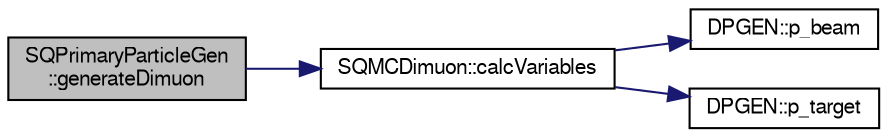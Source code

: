 digraph "SQPrimaryParticleGen::generateDimuon"
{
  bgcolor="transparent";
  edge [fontname="FreeSans",fontsize="10",labelfontname="FreeSans",labelfontsize="10"];
  node [fontname="FreeSans",fontsize="10",shape=record];
  rankdir="LR";
  Node1 [label="SQPrimaryParticleGen\l::generateDimuon",height=0.2,width=0.4,color="black", fillcolor="grey75", style="filled" fontcolor="black"];
  Node1 -> Node2 [color="midnightblue",fontsize="10",style="solid",fontname="FreeSans"];
  Node2 [label="SQMCDimuon::calcVariables",height=0.2,width=0.4,color="black",URL="$d5/ddb/classSQMCDimuon.html#a5bcb737712e92a8fd3f068f4b8a574fe",tooltip="calculate derived variables "];
  Node2 -> Node3 [color="midnightblue",fontsize="10",style="solid",fontname="FreeSans"];
  Node3 [label="DPGEN::p_beam",height=0.2,width=0.4,color="black",URL="$d2/da1/namespaceDPGEN.html#a21ec5fa2fedf044b3f0f539ed54242a4"];
  Node2 -> Node4 [color="midnightblue",fontsize="10",style="solid",fontname="FreeSans"];
  Node4 [label="DPGEN::p_target",height=0.2,width=0.4,color="black",URL="$d2/da1/namespaceDPGEN.html#add08e2813c32370aafa63ee51324def2"];
}
